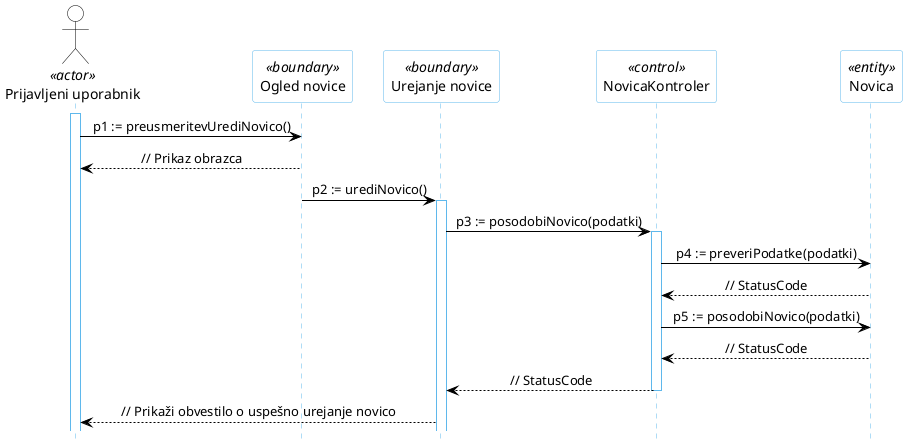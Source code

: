 @startuml
hide footbox

skinparam backgroundcolor transparent
skinparam defaultTextAlignment center
skinparam actorBorderColor black
skinparam actorBackgroundColor white
skinparam arrowColor black
skinparam sequenceLifeLineBorderColor #5FB8EC
skinparam sequenceParticipantBorderColor #5FB8EC
skinparam sequenceParticipantBackgroundColor white

actor "Prijavljeni uporabnik" AS U1 <<actor>>

participant "Ogled novice" as R6 <<boundary>>
participant "Urejanje novice" as R5 <<boundary>>
participant "NovicaKontroler" as R2 <<control>>
participant "Novica" as R4 <<entity>>

activate U1
U1 -> R6: p1 := preusmeritevUrediNovico()
R6 --> U1: // Prikaz obrazca
R6 -> R5: p2 := urediNovico()
activate R5
R5 -> R2: p3 := posodobiNovico(podatki)
activate R2
R2 -> R4: p4 := preveriPodatke(podatki)
R4 --> R2: // StatusCode
R2 -> R4: p5 := posodobiNovico(podatki)
R4 --> R2: // StatusCode
R2 --> R5: // StatusCode
deactivate R2
R5 --> U1: // Prikaži obvestilo o uspešno urejanje novico
@enduml
